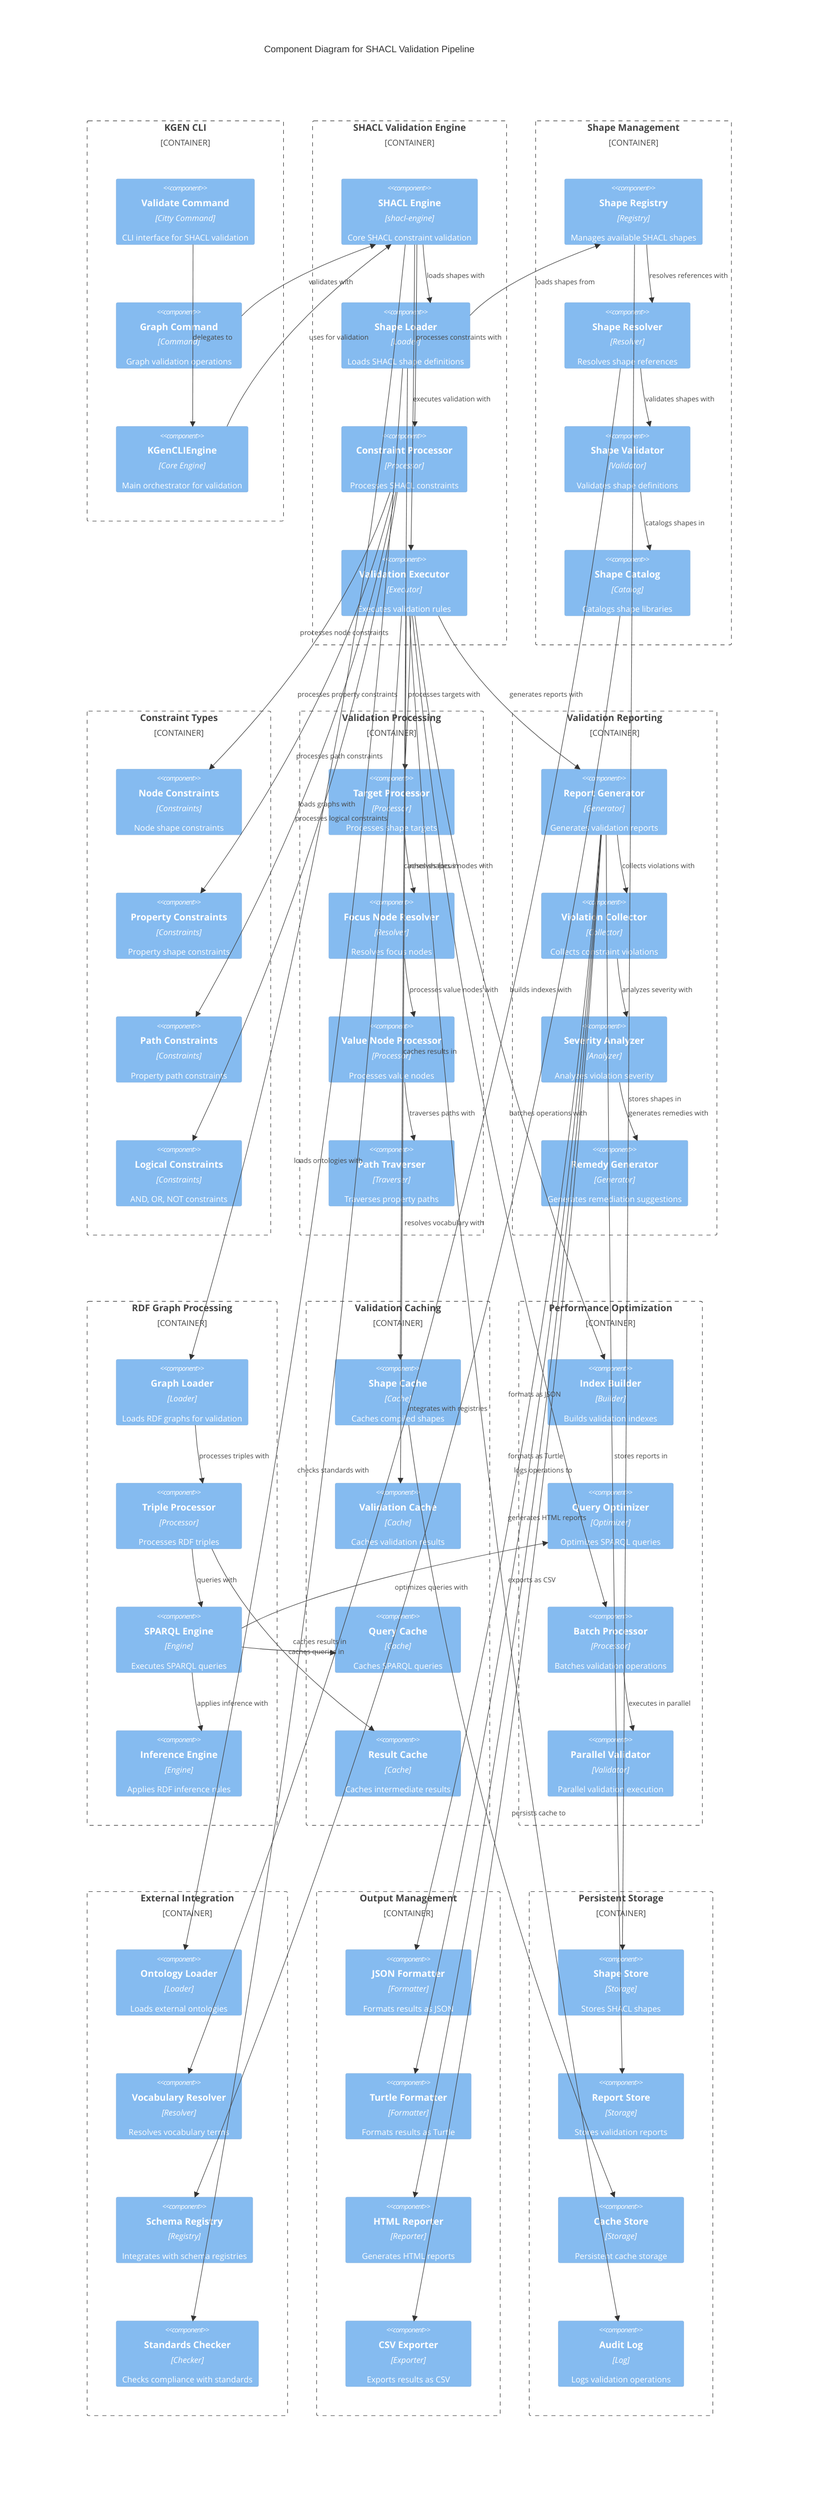 C4Component
    title Component Diagram for SHACL Validation Pipeline
    
    Container_Boundary(cli, "KGEN CLI") {
        Component(validateCmd, "Validate Command", "Citty Command", "CLI interface for SHACL validation")
        Component(graphCmd, "Graph Command", "Command", "Graph validation operations")
        Component(kgenEngine, "KGenCLIEngine", "Core Engine", "Main orchestrator for validation")
    }
    
    Container_Boundary(shacl, "SHACL Validation Engine") {
        Component(shaclEngine, "SHACL Engine", "shacl-engine", "Core SHACL constraint validation")
        Component(shapeLoader, "Shape Loader", "Loader", "Loads SHACL shape definitions")
        Component(constraintProcessor, "Constraint Processor", "Processor", "Processes SHACL constraints")
        Component(validationExecutor, "Validation Executor", "Executor", "Executes validation rules")
    }
    
    Container_Boundary(shapes, "Shape Management") {
        Component(shapeRegistry, "Shape Registry", "Registry", "Manages available SHACL shapes")
        Component(shapeResolver, "Shape Resolver", "Resolver", "Resolves shape references")
        Component(shapeValidator, "Shape Validator", "Validator", "Validates shape definitions")
        Component(shapeCatalog, "Shape Catalog", "Catalog", "Catalogs shape libraries")
    }
    
    Container_Boundary(constraints, "Constraint Types") {
        Component(nodeConstraints, "Node Constraints", "Constraints", "Node shape constraints")
        Component(propertyConstraints, "Property Constraints", "Constraints", "Property shape constraints")
        Component(pathConstraints, "Path Constraints", "Constraints", "Property path constraints")
        Component(logicalConstraints, "Logical Constraints", "Constraints", "AND, OR, NOT constraints")
    }
    
    Container_Boundary(validation, "Validation Processing") {
        Component(targetProcessor, "Target Processor", "Processor", "Processes shape targets")
        Component(focusNodeResolver, "Focus Node Resolver", "Resolver", "Resolves focus nodes")
        Component(valueNodeProcessor, "Value Node Processor", "Processor", "Processes value nodes")
        Component(pathTraverser, "Path Traverser", "Traverser", "Traverses property paths")
    }
    
    Container_Boundary(reporting, "Validation Reporting") {
        Component(reportGenerator, "Report Generator", "Generator", "Generates validation reports")
        Component(violationCollector, "Violation Collector", "Collector", "Collects constraint violations")
        Component(severityAnalyzer, "Severity Analyzer", "Analyzer", "Analyzes violation severity")
        Component(remedyGenerator, "Remedy Generator", "Generator", "Generates remediation suggestions")
    }
    
    Container_Boundary(rdf, "RDF Graph Processing") {
        Component(graphLoader, "Graph Loader", "Loader", "Loads RDF graphs for validation")
        Component(tripleProcessor, "Triple Processor", "Processor", "Processes RDF triples")
        Component(sparqlEngine, "SPARQL Engine", "Engine", "Executes SPARQL queries")
        Component(inferenceEngine, "Inference Engine", "Engine", "Applies RDF inference rules")
    }
    
    Container_Boundary(caching, "Validation Caching") {
        Component(shapeCache, "Shape Cache", "Cache", "Caches compiled shapes")
        Component(validationCache, "Validation Cache", "Cache", "Caches validation results")
        Component(queryCache, "Query Cache", "Cache", "Caches SPARQL queries")
        Component(resultCache, "Result Cache", "Cache", "Caches intermediate results")
    }
    
    Container_Boundary(optimization, "Performance Optimization") {
        Component(indexBuilder, "Index Builder", "Builder", "Builds validation indexes")
        Component(queryOptimizer, "Query Optimizer", "Optimizer", "Optimizes SPARQL queries")
        Component(batchProcessor, "Batch Processor", "Processor", "Batches validation operations")
        Component(parallelValidator, "Parallel Validator", "Validator", "Parallel validation execution")
    }
    
    Container_Boundary(integration, "External Integration") {
        Component(ontologyLoader, "Ontology Loader", "Loader", "Loads external ontologies")
        Component(vocabResolver, "Vocabulary Resolver", "Resolver", "Resolves vocabulary terms")
        Component(schemaRegistry, "Schema Registry", "Registry", "Integrates with schema registries")
        Component(standardsChecker, "Standards Checker", "Checker", "Checks compliance with standards")
    }
    
    Container_Boundary(output, "Output Management") {
        Component(jsonFormatter, "JSON Formatter", "Formatter", "Formats results as JSON")
        Component(turtleFormatter, "Turtle Formatter", "Formatter", "Formats results as Turtle")
        Component(htmlReporter, "HTML Reporter", "Reporter", "Generates HTML reports")
        Component(csvExporter, "CSV Exporter", "Exporter", "Exports results as CSV")
    }
    
    Container_Boundary(storage, "Persistent Storage") {
        Component(shapeStore, "Shape Store", "Storage", "Stores SHACL shapes")
        Component(reportStore, "Report Store", "Storage", "Stores validation reports")
        Component(cacheStore, "Cache Store", "Storage", "Persistent cache storage")
        Component(auditLog, "Audit Log", "Log", "Logs validation operations")
    }
    
    Rel(validateCmd, kgenEngine, "delegates to")
    Rel(graphCmd, shaclEngine, "validates with")
    Rel(kgenEngine, shaclEngine, "uses for validation")
    
    Rel(shaclEngine, shapeLoader, "loads shapes with")
    Rel(shaclEngine, constraintProcessor, "processes constraints with")
    Rel(shaclEngine, validationExecutor, "executes validation with")
    
    Rel(shapeLoader, shapeRegistry, "loads shapes from")
    Rel(shapeRegistry, shapeResolver, "resolves references with")
    Rel(shapeResolver, shapeValidator, "validates shapes with")
    Rel(shapeValidator, shapeCatalog, "catalogs shapes in")
    
    Rel(constraintProcessor, nodeConstraints, "processes node constraints")
    Rel(constraintProcessor, propertyConstraints, "processes property constraints")
    Rel(constraintProcessor, pathConstraints, "processes path constraints")
    Rel(constraintProcessor, logicalConstraints, "processes logical constraints")
    
    Rel(validationExecutor, targetProcessor, "processes targets with")
    Rel(targetProcessor, focusNodeResolver, "resolves focus nodes with")
    Rel(focusNodeResolver, valueNodeProcessor, "processes value nodes with")
    Rel(valueNodeProcessor, pathTraverser, "traverses paths with")
    
    Rel(validationExecutor, reportGenerator, "generates reports with")
    Rel(reportGenerator, violationCollector, "collects violations with")
    Rel(violationCollector, severityAnalyzer, "analyzes severity with")
    Rel(severityAnalyzer, remedyGenerator, "generates remedies with")
    
    Rel(shaclEngine, graphLoader, "loads graphs with")
    Rel(graphLoader, tripleProcessor, "processes triples with")
    Rel(tripleProcessor, sparqlEngine, "queries with")
    Rel(sparqlEngine, inferenceEngine, "applies inference with")
    
    Rel(shapeLoader, shapeCache, "caches shapes in")
    Rel(validationExecutor, validationCache, "caches results in")
    Rel(sparqlEngine, queryCache, "caches queries in")
    Rel(tripleProcessor, resultCache, "caches results in")
    
    Rel(validationExecutor, indexBuilder, "builds indexes with")
    Rel(sparqlEngine, queryOptimizer, "optimizes queries with")
    Rel(validationExecutor, batchProcessor, "batches operations with")
    Rel(batchProcessor, parallelValidator, "executes in parallel")
    
    Rel(shapeLoader, ontologyLoader, "loads ontologies with")
    Rel(shapeResolver, vocabResolver, "resolves vocabulary with")
    Rel(shapeCatalog, schemaRegistry, "integrates with registries")
    Rel(validationExecutor, standardsChecker, "checks standards with")
    
    Rel(reportGenerator, jsonFormatter, "formats as JSON")
    Rel(reportGenerator, turtleFormatter, "formats as Turtle")
    Rel(reportGenerator, htmlReporter, "generates HTML reports")
    Rel(reportGenerator, csvExporter, "exports as CSV")
    
    Rel(shapeRegistry, shapeStore, "stores shapes in")
    Rel(reportGenerator, reportStore, "stores reports in")
    Rel(shapeCache, cacheStore, "persists cache to")
    Rel(validationExecutor, auditLog, "logs operations to")
    
    UpdateLayoutConfig($c4ShapeInRow="3", $c4BoundaryInRow="3")